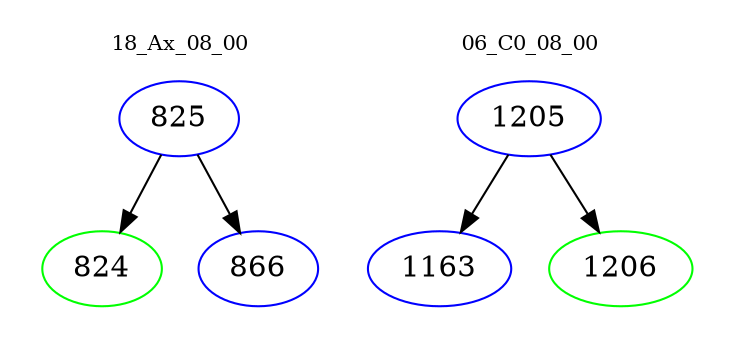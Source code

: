 digraph{
subgraph cluster_0 {
color = white
label = "18_Ax_08_00";
fontsize=10;
T0_825 [label="825", color="blue"]
T0_825 -> T0_824 [color="black"]
T0_824 [label="824", color="green"]
T0_825 -> T0_866 [color="black"]
T0_866 [label="866", color="blue"]
}
subgraph cluster_1 {
color = white
label = "06_C0_08_00";
fontsize=10;
T1_1205 [label="1205", color="blue"]
T1_1205 -> T1_1163 [color="black"]
T1_1163 [label="1163", color="blue"]
T1_1205 -> T1_1206 [color="black"]
T1_1206 [label="1206", color="green"]
}
}
